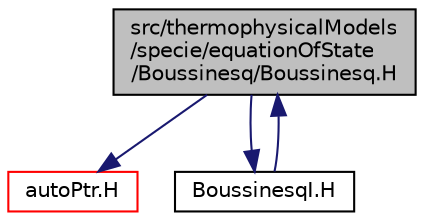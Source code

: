 digraph "src/thermophysicalModels/specie/equationOfState/Boussinesq/Boussinesq.H"
{
  bgcolor="transparent";
  edge [fontname="Helvetica",fontsize="10",labelfontname="Helvetica",labelfontsize="10"];
  node [fontname="Helvetica",fontsize="10",shape=record];
  Node1 [label="src/thermophysicalModels\l/specie/equationOfState\l/Boussinesq/Boussinesq.H",height=0.2,width=0.4,color="black", fillcolor="grey75", style="filled", fontcolor="black"];
  Node1 -> Node2 [color="midnightblue",fontsize="10",style="solid",fontname="Helvetica"];
  Node2 [label="autoPtr.H",height=0.2,width=0.4,color="red",URL="$a08577.html"];
  Node1 -> Node3 [color="midnightblue",fontsize="10",style="solid",fontname="Helvetica"];
  Node3 [label="BoussinesqI.H",height=0.2,width=0.4,color="black",URL="$a10511.html"];
  Node3 -> Node1 [color="midnightblue",fontsize="10",style="solid",fontname="Helvetica"];
}
